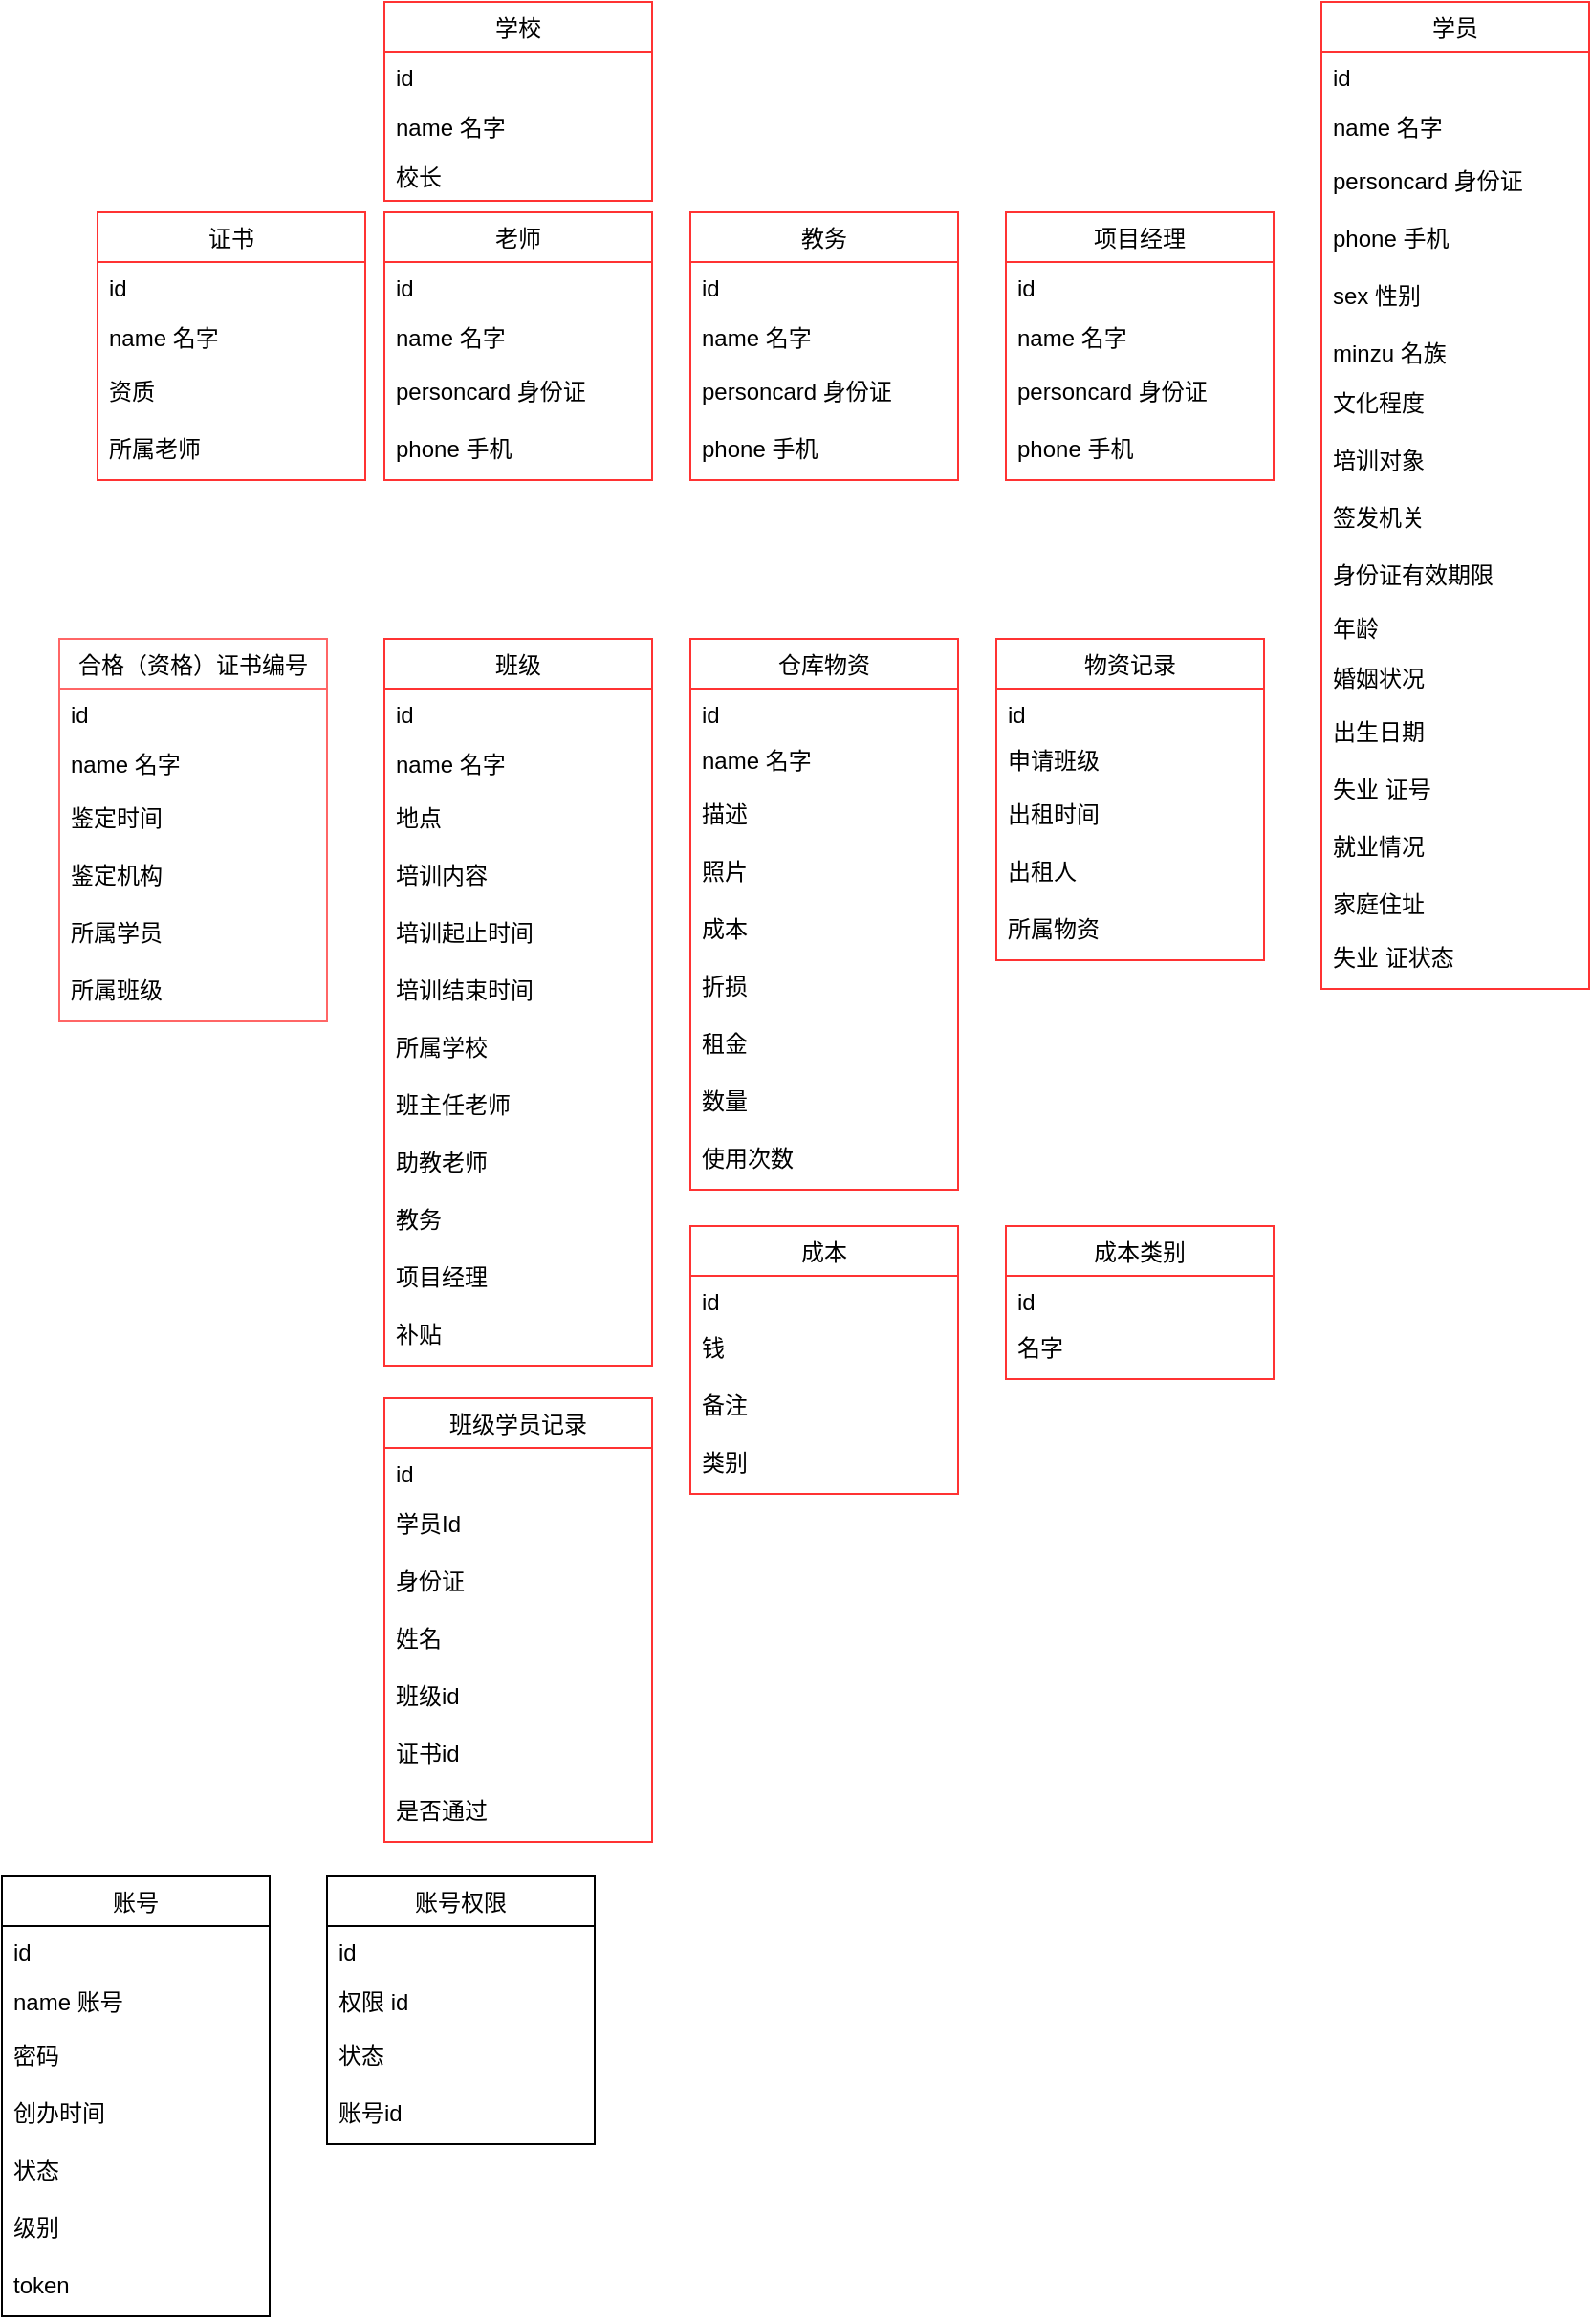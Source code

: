 <mxfile version="12.4.3" type="github" pages="1">
  <diagram name="Page-1" id="c4acf3e9-155e-7222-9cf6-157b1a14988f">
    <mxGraphModel dx="2228" dy="735" grid="1" gridSize="10" guides="1" tooltips="1" connect="1" arrows="1" fold="1" page="1" pageScale="1" pageWidth="850" pageHeight="1100" background="#ffffff" math="0" shadow="0">
      <root>
        <mxCell id="0"/>
        <mxCell id="1" parent="0"/>
        <object label="学校" placeholders="1" id="DCEjESgWWxDY3fDXi7-q-1">
          <mxCell style="swimlane;fontStyle=0;childLayout=stackLayout;horizontal=1;startSize=26;fillColor=none;horizontalStack=0;resizeParent=1;resizeParentMax=0;resizeLast=0;collapsible=1;marginBottom=0;strokeColor=#FF3333;" parent="1" vertex="1">
            <mxGeometry x="30" y="20" width="140" height="104" as="geometry"/>
          </mxCell>
        </object>
        <mxCell id="DCEjESgWWxDY3fDXi7-q-2" value="id&#xa;" style="text;strokeColor=none;fillColor=none;align=left;verticalAlign=top;spacingLeft=4;spacingRight=4;overflow=hidden;rotatable=0;points=[[0,0.5],[1,0.5]];portConstraint=eastwest;" parent="DCEjESgWWxDY3fDXi7-q-1" vertex="1">
          <mxGeometry y="26" width="140" height="26" as="geometry"/>
        </mxCell>
        <mxCell id="DCEjESgWWxDY3fDXi7-q-3" value="name 名字" style="text;strokeColor=none;fillColor=none;align=left;verticalAlign=top;spacingLeft=4;spacingRight=4;overflow=hidden;rotatable=0;points=[[0,0.5],[1,0.5]];portConstraint=eastwest;" parent="DCEjESgWWxDY3fDXi7-q-1" vertex="1">
          <mxGeometry y="52" width="140" height="26" as="geometry"/>
        </mxCell>
        <mxCell id="uV5zr2iEdNJAFsknJArN-1" value="校长" style="text;strokeColor=none;fillColor=none;align=left;verticalAlign=top;spacingLeft=4;spacingRight=4;overflow=hidden;rotatable=0;points=[[0,0.5],[1,0.5]];portConstraint=eastwest;" parent="DCEjESgWWxDY3fDXi7-q-1" vertex="1">
          <mxGeometry y="78" width="140" height="26" as="geometry"/>
        </mxCell>
        <mxCell id="DCEjESgWWxDY3fDXi7-q-9" value="老师" style="swimlane;fontStyle=0;childLayout=stackLayout;horizontal=1;startSize=26;fillColor=none;horizontalStack=0;resizeParent=1;resizeParentMax=0;resizeLast=0;collapsible=1;marginBottom=0;strokeColor=#FF3333;" parent="1" vertex="1">
          <mxGeometry x="30" y="130" width="140" height="140" as="geometry"/>
        </mxCell>
        <mxCell id="DCEjESgWWxDY3fDXi7-q-10" value="id" style="text;strokeColor=none;fillColor=none;align=left;verticalAlign=top;spacingLeft=4;spacingRight=4;overflow=hidden;rotatable=0;points=[[0,0.5],[1,0.5]];portConstraint=eastwest;" parent="DCEjESgWWxDY3fDXi7-q-9" vertex="1">
          <mxGeometry y="26" width="140" height="26" as="geometry"/>
        </mxCell>
        <mxCell id="DCEjESgWWxDY3fDXi7-q-11" value="name 名字" style="text;strokeColor=none;fillColor=none;align=left;verticalAlign=top;spacingLeft=4;spacingRight=4;overflow=hidden;rotatable=0;points=[[0,0.5],[1,0.5]];portConstraint=eastwest;" parent="DCEjESgWWxDY3fDXi7-q-9" vertex="1">
          <mxGeometry y="52" width="140" height="28" as="geometry"/>
        </mxCell>
        <mxCell id="DCEjESgWWxDY3fDXi7-q-12" value="personcard 身份证" style="text;strokeColor=none;fillColor=none;align=left;verticalAlign=top;spacingLeft=4;spacingRight=4;overflow=hidden;rotatable=0;points=[[0,0.5],[1,0.5]];portConstraint=eastwest;" parent="DCEjESgWWxDY3fDXi7-q-9" vertex="1">
          <mxGeometry y="80" width="140" height="30" as="geometry"/>
        </mxCell>
        <mxCell id="DCEjESgWWxDY3fDXi7-q-15" value="phone 手机" style="text;strokeColor=none;fillColor=none;align=left;verticalAlign=top;spacingLeft=4;spacingRight=4;overflow=hidden;rotatable=0;points=[[0,0.5],[1,0.5]];portConstraint=eastwest;" parent="DCEjESgWWxDY3fDXi7-q-9" vertex="1">
          <mxGeometry y="110" width="140" height="30" as="geometry"/>
        </mxCell>
        <mxCell id="DCEjESgWWxDY3fDXi7-q-18" value="教务" style="swimlane;fontStyle=0;childLayout=stackLayout;horizontal=1;startSize=26;fillColor=none;horizontalStack=0;resizeParent=1;resizeParentMax=0;resizeLast=0;collapsible=1;marginBottom=0;strokeColor=#FF3333;" parent="1" vertex="1">
          <mxGeometry x="190" y="130" width="140" height="140" as="geometry"/>
        </mxCell>
        <mxCell id="DCEjESgWWxDY3fDXi7-q-19" value="id" style="text;strokeColor=none;fillColor=none;align=left;verticalAlign=top;spacingLeft=4;spacingRight=4;overflow=hidden;rotatable=0;points=[[0,0.5],[1,0.5]];portConstraint=eastwest;" parent="DCEjESgWWxDY3fDXi7-q-18" vertex="1">
          <mxGeometry y="26" width="140" height="26" as="geometry"/>
        </mxCell>
        <mxCell id="DCEjESgWWxDY3fDXi7-q-20" value="name 名字" style="text;strokeColor=none;fillColor=none;align=left;verticalAlign=top;spacingLeft=4;spacingRight=4;overflow=hidden;rotatable=0;points=[[0,0.5],[1,0.5]];portConstraint=eastwest;" parent="DCEjESgWWxDY3fDXi7-q-18" vertex="1">
          <mxGeometry y="52" width="140" height="28" as="geometry"/>
        </mxCell>
        <mxCell id="DCEjESgWWxDY3fDXi7-q-21" value="personcard 身份证" style="text;strokeColor=none;fillColor=none;align=left;verticalAlign=top;spacingLeft=4;spacingRight=4;overflow=hidden;rotatable=0;points=[[0,0.5],[1,0.5]];portConstraint=eastwest;" parent="DCEjESgWWxDY3fDXi7-q-18" vertex="1">
          <mxGeometry y="80" width="140" height="30" as="geometry"/>
        </mxCell>
        <mxCell id="DCEjESgWWxDY3fDXi7-q-22" value="phone 手机" style="text;strokeColor=none;fillColor=none;align=left;verticalAlign=top;spacingLeft=4;spacingRight=4;overflow=hidden;rotatable=0;points=[[0,0.5],[1,0.5]];portConstraint=eastwest;" parent="DCEjESgWWxDY3fDXi7-q-18" vertex="1">
          <mxGeometry y="110" width="140" height="30" as="geometry"/>
        </mxCell>
        <mxCell id="DCEjESgWWxDY3fDXi7-q-25" value="学员" style="swimlane;fontStyle=0;childLayout=stackLayout;horizontal=1;startSize=26;fillColor=none;horizontalStack=0;resizeParent=1;resizeParentMax=0;resizeLast=0;collapsible=1;marginBottom=0;strokeColor=#FF3333;" parent="1" vertex="1">
          <mxGeometry x="520" y="20" width="140" height="516" as="geometry"/>
        </mxCell>
        <mxCell id="DCEjESgWWxDY3fDXi7-q-26" value="id" style="text;strokeColor=none;fillColor=none;align=left;verticalAlign=top;spacingLeft=4;spacingRight=4;overflow=hidden;rotatable=0;points=[[0,0.5],[1,0.5]];portConstraint=eastwest;" parent="DCEjESgWWxDY3fDXi7-q-25" vertex="1">
          <mxGeometry y="26" width="140" height="26" as="geometry"/>
        </mxCell>
        <mxCell id="DCEjESgWWxDY3fDXi7-q-38" value="name 名字" style="text;strokeColor=none;fillColor=none;align=left;verticalAlign=top;spacingLeft=4;spacingRight=4;overflow=hidden;rotatable=0;points=[[0,0.5],[1,0.5]];portConstraint=eastwest;" parent="DCEjESgWWxDY3fDXi7-q-25" vertex="1">
          <mxGeometry y="52" width="140" height="28" as="geometry"/>
        </mxCell>
        <mxCell id="DCEjESgWWxDY3fDXi7-q-40" value="personcard 身份证" style="text;strokeColor=none;fillColor=none;align=left;verticalAlign=top;spacingLeft=4;spacingRight=4;overflow=hidden;rotatable=0;points=[[0,0.5],[1,0.5]];portConstraint=eastwest;" parent="DCEjESgWWxDY3fDXi7-q-25" vertex="1">
          <mxGeometry y="80" width="140" height="30" as="geometry"/>
        </mxCell>
        <mxCell id="DCEjESgWWxDY3fDXi7-q-35" value="phone 手机" style="text;strokeColor=none;fillColor=none;align=left;verticalAlign=top;spacingLeft=4;spacingRight=4;overflow=hidden;rotatable=0;points=[[0,0.5],[1,0.5]];portConstraint=eastwest;" parent="DCEjESgWWxDY3fDXi7-q-25" vertex="1">
          <mxGeometry y="110" width="140" height="30" as="geometry"/>
        </mxCell>
        <mxCell id="DCEjESgWWxDY3fDXi7-q-41" value="sex 性别" style="text;strokeColor=none;fillColor=none;align=left;verticalAlign=top;spacingLeft=4;spacingRight=4;overflow=hidden;rotatable=0;points=[[0,0.5],[1,0.5]];portConstraint=eastwest;" parent="DCEjESgWWxDY3fDXi7-q-25" vertex="1">
          <mxGeometry y="140" width="140" height="30" as="geometry"/>
        </mxCell>
        <mxCell id="DCEjESgWWxDY3fDXi7-q-39" value="minzu 名族" style="text;strokeColor=none;fillColor=none;align=left;verticalAlign=top;spacingLeft=4;spacingRight=4;overflow=hidden;rotatable=0;points=[[0,0.5],[1,0.5]];portConstraint=eastwest;" parent="DCEjESgWWxDY3fDXi7-q-25" vertex="1">
          <mxGeometry y="170" width="140" height="26" as="geometry"/>
        </mxCell>
        <mxCell id="DCEjESgWWxDY3fDXi7-q-37" value="文化程度" style="text;strokeColor=none;fillColor=none;align=left;verticalAlign=top;spacingLeft=4;spacingRight=4;overflow=hidden;rotatable=0;points=[[0,0.5],[1,0.5]];portConstraint=eastwest;" parent="DCEjESgWWxDY3fDXi7-q-25" vertex="1">
          <mxGeometry y="196" width="140" height="30" as="geometry"/>
        </mxCell>
        <mxCell id="DCEjESgWWxDY3fDXi7-q-36" value="培训对象" style="text;strokeColor=none;fillColor=none;align=left;verticalAlign=top;spacingLeft=4;spacingRight=4;overflow=hidden;rotatable=0;points=[[0,0.5],[1,0.5]];portConstraint=eastwest;" parent="DCEjESgWWxDY3fDXi7-q-25" vertex="1">
          <mxGeometry y="226" width="140" height="30" as="geometry"/>
        </mxCell>
        <mxCell id="DCEjESgWWxDY3fDXi7-q-34" value="签发机关" style="text;strokeColor=none;fillColor=none;align=left;verticalAlign=top;spacingLeft=4;spacingRight=4;overflow=hidden;rotatable=0;points=[[0,0.5],[1,0.5]];portConstraint=eastwest;" parent="DCEjESgWWxDY3fDXi7-q-25" vertex="1">
          <mxGeometry y="256" width="140" height="30" as="geometry"/>
        </mxCell>
        <mxCell id="DCEjESgWWxDY3fDXi7-q-33" value="身份证有效期限" style="text;strokeColor=none;fillColor=none;align=left;verticalAlign=top;spacingLeft=4;spacingRight=4;overflow=hidden;rotatable=0;points=[[0,0.5],[1,0.5]];portConstraint=eastwest;" parent="DCEjESgWWxDY3fDXi7-q-25" vertex="1">
          <mxGeometry y="286" width="140" height="28" as="geometry"/>
        </mxCell>
        <mxCell id="DCEjESgWWxDY3fDXi7-q-32" value="年龄" style="text;strokeColor=none;fillColor=none;align=left;verticalAlign=top;spacingLeft=4;spacingRight=4;overflow=hidden;rotatable=0;points=[[0,0.5],[1,0.5]];portConstraint=eastwest;" parent="DCEjESgWWxDY3fDXi7-q-25" vertex="1">
          <mxGeometry y="314" width="140" height="26" as="geometry"/>
        </mxCell>
        <mxCell id="DCEjESgWWxDY3fDXi7-q-27" value="婚姻状况" style="text;strokeColor=none;fillColor=none;align=left;verticalAlign=top;spacingLeft=4;spacingRight=4;overflow=hidden;rotatable=0;points=[[0,0.5],[1,0.5]];portConstraint=eastwest;" parent="DCEjESgWWxDY3fDXi7-q-25" vertex="1">
          <mxGeometry y="340" width="140" height="28" as="geometry"/>
        </mxCell>
        <mxCell id="DCEjESgWWxDY3fDXi7-q-28" value="出生日期" style="text;strokeColor=none;fillColor=none;align=left;verticalAlign=top;spacingLeft=4;spacingRight=4;overflow=hidden;rotatable=0;points=[[0,0.5],[1,0.5]];portConstraint=eastwest;" parent="DCEjESgWWxDY3fDXi7-q-25" vertex="1">
          <mxGeometry y="368" width="140" height="30" as="geometry"/>
        </mxCell>
        <mxCell id="DCEjESgWWxDY3fDXi7-q-44" value="失业 证号" style="text;strokeColor=none;fillColor=none;align=left;verticalAlign=top;spacingLeft=4;spacingRight=4;overflow=hidden;rotatable=0;points=[[0,0.5],[1,0.5]];portConstraint=eastwest;" parent="DCEjESgWWxDY3fDXi7-q-25" vertex="1">
          <mxGeometry y="398" width="140" height="30" as="geometry"/>
        </mxCell>
        <mxCell id="DCEjESgWWxDY3fDXi7-q-43" value="就业情况" style="text;strokeColor=none;fillColor=none;align=left;verticalAlign=top;spacingLeft=4;spacingRight=4;overflow=hidden;rotatable=0;points=[[0,0.5],[1,0.5]];portConstraint=eastwest;" parent="DCEjESgWWxDY3fDXi7-q-25" vertex="1">
          <mxGeometry y="428" width="140" height="30" as="geometry"/>
        </mxCell>
        <mxCell id="DCEjESgWWxDY3fDXi7-q-42" value="家庭住址" style="text;strokeColor=none;fillColor=none;align=left;verticalAlign=top;spacingLeft=4;spacingRight=4;overflow=hidden;rotatable=0;points=[[0,0.5],[1,0.5]];portConstraint=eastwest;" parent="DCEjESgWWxDY3fDXi7-q-25" vertex="1">
          <mxGeometry y="458" width="140" height="28" as="geometry"/>
        </mxCell>
        <mxCell id="DCEjESgWWxDY3fDXi7-q-29" value="失业 证状态&#xa;" style="text;strokeColor=none;fillColor=none;align=left;verticalAlign=top;spacingLeft=4;spacingRight=4;overflow=hidden;rotatable=0;points=[[0,0.5],[1,0.5]];portConstraint=eastwest;" parent="DCEjESgWWxDY3fDXi7-q-25" vertex="1">
          <mxGeometry y="486" width="140" height="30" as="geometry"/>
        </mxCell>
        <mxCell id="DCEjESgWWxDY3fDXi7-q-45" value="合格（资格）证书编号" style="swimlane;fontStyle=0;childLayout=stackLayout;horizontal=1;startSize=26;fillColor=none;horizontalStack=0;resizeParent=1;resizeParentMax=0;resizeLast=0;collapsible=1;marginBottom=0;strokeColor=#FF6666;" parent="1" vertex="1">
          <mxGeometry x="-140" y="353" width="140" height="200" as="geometry"/>
        </mxCell>
        <mxCell id="DCEjESgWWxDY3fDXi7-q-46" value="id" style="text;strokeColor=none;fillColor=none;align=left;verticalAlign=top;spacingLeft=4;spacingRight=4;overflow=hidden;rotatable=0;points=[[0,0.5],[1,0.5]];portConstraint=eastwest;" parent="DCEjESgWWxDY3fDXi7-q-45" vertex="1">
          <mxGeometry y="26" width="140" height="26" as="geometry"/>
        </mxCell>
        <mxCell id="DCEjESgWWxDY3fDXi7-q-47" value="name 名字" style="text;strokeColor=none;fillColor=none;align=left;verticalAlign=top;spacingLeft=4;spacingRight=4;overflow=hidden;rotatable=0;points=[[0,0.5],[1,0.5]];portConstraint=eastwest;" parent="DCEjESgWWxDY3fDXi7-q-45" vertex="1">
          <mxGeometry y="52" width="140" height="28" as="geometry"/>
        </mxCell>
        <mxCell id="DCEjESgWWxDY3fDXi7-q-49" value="鉴定时间" style="text;strokeColor=none;fillColor=none;align=left;verticalAlign=top;spacingLeft=4;spacingRight=4;overflow=hidden;rotatable=0;points=[[0,0.5],[1,0.5]];portConstraint=eastwest;" parent="DCEjESgWWxDY3fDXi7-q-45" vertex="1">
          <mxGeometry y="80" width="140" height="30" as="geometry"/>
        </mxCell>
        <mxCell id="DCEjESgWWxDY3fDXi7-q-50" value="鉴定机构" style="text;strokeColor=none;fillColor=none;align=left;verticalAlign=top;spacingLeft=4;spacingRight=4;overflow=hidden;rotatable=0;points=[[0,0.5],[1,0.5]];portConstraint=eastwest;" parent="DCEjESgWWxDY3fDXi7-q-45" vertex="1">
          <mxGeometry y="110" width="140" height="30" as="geometry"/>
        </mxCell>
        <mxCell id="DCEjESgWWxDY3fDXi7-q-53" value="所属学员" style="text;strokeColor=none;fillColor=none;align=left;verticalAlign=top;spacingLeft=4;spacingRight=4;overflow=hidden;rotatable=0;points=[[0,0.5],[1,0.5]];portConstraint=eastwest;" parent="DCEjESgWWxDY3fDXi7-q-45" vertex="1">
          <mxGeometry y="140" width="140" height="30" as="geometry"/>
        </mxCell>
        <mxCell id="DCEjESgWWxDY3fDXi7-q-52" value="所属班级" style="text;strokeColor=none;fillColor=none;align=left;verticalAlign=top;spacingLeft=4;spacingRight=4;overflow=hidden;rotatable=0;points=[[0,0.5],[1,0.5]];portConstraint=eastwest;" parent="DCEjESgWWxDY3fDXi7-q-45" vertex="1">
          <mxGeometry y="170" width="140" height="30" as="geometry"/>
        </mxCell>
        <mxCell id="DCEjESgWWxDY3fDXi7-q-54" value="项目经理" style="swimlane;fontStyle=0;childLayout=stackLayout;horizontal=1;startSize=26;fillColor=none;horizontalStack=0;resizeParent=1;resizeParentMax=0;resizeLast=0;collapsible=1;marginBottom=0;strokeColor=#FF3333;" parent="1" vertex="1">
          <mxGeometry x="355" y="130" width="140" height="140" as="geometry"/>
        </mxCell>
        <mxCell id="DCEjESgWWxDY3fDXi7-q-55" value="id" style="text;strokeColor=none;fillColor=none;align=left;verticalAlign=top;spacingLeft=4;spacingRight=4;overflow=hidden;rotatable=0;points=[[0,0.5],[1,0.5]];portConstraint=eastwest;" parent="DCEjESgWWxDY3fDXi7-q-54" vertex="1">
          <mxGeometry y="26" width="140" height="26" as="geometry"/>
        </mxCell>
        <mxCell id="DCEjESgWWxDY3fDXi7-q-56" value="name 名字" style="text;strokeColor=none;fillColor=none;align=left;verticalAlign=top;spacingLeft=4;spacingRight=4;overflow=hidden;rotatable=0;points=[[0,0.5],[1,0.5]];portConstraint=eastwest;" parent="DCEjESgWWxDY3fDXi7-q-54" vertex="1">
          <mxGeometry y="52" width="140" height="28" as="geometry"/>
        </mxCell>
        <mxCell id="DCEjESgWWxDY3fDXi7-q-57" value="personcard 身份证" style="text;strokeColor=none;fillColor=none;align=left;verticalAlign=top;spacingLeft=4;spacingRight=4;overflow=hidden;rotatable=0;points=[[0,0.5],[1,0.5]];portConstraint=eastwest;" parent="DCEjESgWWxDY3fDXi7-q-54" vertex="1">
          <mxGeometry y="80" width="140" height="30" as="geometry"/>
        </mxCell>
        <mxCell id="DCEjESgWWxDY3fDXi7-q-58" value="phone 手机" style="text;strokeColor=none;fillColor=none;align=left;verticalAlign=top;spacingLeft=4;spacingRight=4;overflow=hidden;rotatable=0;points=[[0,0.5],[1,0.5]];portConstraint=eastwest;" parent="DCEjESgWWxDY3fDXi7-q-54" vertex="1">
          <mxGeometry y="110" width="140" height="30" as="geometry"/>
        </mxCell>
        <mxCell id="DCEjESgWWxDY3fDXi7-q-61" value="班级" style="swimlane;fontStyle=0;childLayout=stackLayout;horizontal=1;startSize=26;fillColor=none;horizontalStack=0;resizeParent=1;resizeParentMax=0;resizeLast=0;collapsible=1;marginBottom=0;strokeColor=#FF3333;" parent="1" vertex="1">
          <mxGeometry x="30" y="353" width="140" height="380" as="geometry"/>
        </mxCell>
        <mxCell id="DCEjESgWWxDY3fDXi7-q-62" value="id" style="text;strokeColor=none;fillColor=none;align=left;verticalAlign=top;spacingLeft=4;spacingRight=4;overflow=hidden;rotatable=0;points=[[0,0.5],[1,0.5]];portConstraint=eastwest;" parent="DCEjESgWWxDY3fDXi7-q-61" vertex="1">
          <mxGeometry y="26" width="140" height="26" as="geometry"/>
        </mxCell>
        <mxCell id="DCEjESgWWxDY3fDXi7-q-63" value="name 名字" style="text;strokeColor=none;fillColor=none;align=left;verticalAlign=top;spacingLeft=4;spacingRight=4;overflow=hidden;rotatable=0;points=[[0,0.5],[1,0.5]];portConstraint=eastwest;" parent="DCEjESgWWxDY3fDXi7-q-61" vertex="1">
          <mxGeometry y="52" width="140" height="28" as="geometry"/>
        </mxCell>
        <mxCell id="DCEjESgWWxDY3fDXi7-q-64" value="地点" style="text;strokeColor=none;fillColor=none;align=left;verticalAlign=top;spacingLeft=4;spacingRight=4;overflow=hidden;rotatable=0;points=[[0,0.5],[1,0.5]];portConstraint=eastwest;" parent="DCEjESgWWxDY3fDXi7-q-61" vertex="1">
          <mxGeometry y="80" width="140" height="30" as="geometry"/>
        </mxCell>
        <mxCell id="DCEjESgWWxDY3fDXi7-q-68" value="培训内容" style="text;strokeColor=none;fillColor=none;align=left;verticalAlign=top;spacingLeft=4;spacingRight=4;overflow=hidden;rotatable=0;points=[[0,0.5],[1,0.5]];portConstraint=eastwest;" parent="DCEjESgWWxDY3fDXi7-q-61" vertex="1">
          <mxGeometry y="110" width="140" height="30" as="geometry"/>
        </mxCell>
        <mxCell id="DCEjESgWWxDY3fDXi7-q-65" value="培训起止时间" style="text;strokeColor=none;fillColor=none;align=left;verticalAlign=top;spacingLeft=4;spacingRight=4;overflow=hidden;rotatable=0;points=[[0,0.5],[1,0.5]];portConstraint=eastwest;" parent="DCEjESgWWxDY3fDXi7-q-61" vertex="1">
          <mxGeometry y="140" width="140" height="30" as="geometry"/>
        </mxCell>
        <mxCell id="DCEjESgWWxDY3fDXi7-q-66" value="培训结束时间" style="text;strokeColor=none;fillColor=none;align=left;verticalAlign=top;spacingLeft=4;spacingRight=4;overflow=hidden;rotatable=0;points=[[0,0.5],[1,0.5]];portConstraint=eastwest;" parent="DCEjESgWWxDY3fDXi7-q-61" vertex="1">
          <mxGeometry y="170" width="140" height="30" as="geometry"/>
        </mxCell>
        <mxCell id="DCEjESgWWxDY3fDXi7-q-67" value="所属学校" style="text;strokeColor=none;fillColor=none;align=left;verticalAlign=top;spacingLeft=4;spacingRight=4;overflow=hidden;rotatable=0;points=[[0,0.5],[1,0.5]];portConstraint=eastwest;" parent="DCEjESgWWxDY3fDXi7-q-61" vertex="1">
          <mxGeometry y="200" width="140" height="30" as="geometry"/>
        </mxCell>
        <mxCell id="DCEjESgWWxDY3fDXi7-q-74" value="班主任老师" style="text;strokeColor=none;fillColor=none;align=left;verticalAlign=top;spacingLeft=4;spacingRight=4;overflow=hidden;rotatable=0;points=[[0,0.5],[1,0.5]];portConstraint=eastwest;" parent="DCEjESgWWxDY3fDXi7-q-61" vertex="1">
          <mxGeometry y="230" width="140" height="30" as="geometry"/>
        </mxCell>
        <mxCell id="DCEjESgWWxDY3fDXi7-q-73" value="助教老师" style="text;strokeColor=none;fillColor=none;align=left;verticalAlign=top;spacingLeft=4;spacingRight=4;overflow=hidden;rotatable=0;points=[[0,0.5],[1,0.5]];portConstraint=eastwest;" parent="DCEjESgWWxDY3fDXi7-q-61" vertex="1">
          <mxGeometry y="260" width="140" height="30" as="geometry"/>
        </mxCell>
        <mxCell id="DCEjESgWWxDY3fDXi7-q-72" value="教务" style="text;strokeColor=none;fillColor=none;align=left;verticalAlign=top;spacingLeft=4;spacingRight=4;overflow=hidden;rotatable=0;points=[[0,0.5],[1,0.5]];portConstraint=eastwest;" parent="DCEjESgWWxDY3fDXi7-q-61" vertex="1">
          <mxGeometry y="290" width="140" height="30" as="geometry"/>
        </mxCell>
        <mxCell id="DCEjESgWWxDY3fDXi7-q-71" value="项目经理" style="text;strokeColor=none;fillColor=none;align=left;verticalAlign=top;spacingLeft=4;spacingRight=4;overflow=hidden;rotatable=0;points=[[0,0.5],[1,0.5]];portConstraint=eastwest;" parent="DCEjESgWWxDY3fDXi7-q-61" vertex="1">
          <mxGeometry y="320" width="140" height="30" as="geometry"/>
        </mxCell>
        <mxCell id="DCEjESgWWxDY3fDXi7-q-125" value="补贴" style="text;strokeColor=none;fillColor=none;align=left;verticalAlign=top;spacingLeft=4;spacingRight=4;overflow=hidden;rotatable=0;points=[[0,0.5],[1,0.5]];portConstraint=eastwest;" parent="DCEjESgWWxDY3fDXi7-q-61" vertex="1">
          <mxGeometry y="350" width="140" height="30" as="geometry"/>
        </mxCell>
        <mxCell id="DCEjESgWWxDY3fDXi7-q-75" value="仓库物资" style="swimlane;fontStyle=0;childLayout=stackLayout;horizontal=1;startSize=26;fillColor=none;horizontalStack=0;resizeParent=1;resizeParentMax=0;resizeLast=0;collapsible=1;marginBottom=0;strokeColor=#FF3333;" parent="1" vertex="1">
          <mxGeometry x="190" y="353" width="140" height="288" as="geometry"/>
        </mxCell>
        <mxCell id="DCEjESgWWxDY3fDXi7-q-76" value="id" style="text;strokeColor=none;fillColor=none;align=left;verticalAlign=top;spacingLeft=4;spacingRight=4;overflow=hidden;rotatable=0;points=[[0,0.5],[1,0.5]];portConstraint=eastwest;" parent="DCEjESgWWxDY3fDXi7-q-75" vertex="1">
          <mxGeometry y="26" width="140" height="24" as="geometry"/>
        </mxCell>
        <mxCell id="DCEjESgWWxDY3fDXi7-q-77" value="name 名字" style="text;strokeColor=none;fillColor=none;align=left;verticalAlign=top;spacingLeft=4;spacingRight=4;overflow=hidden;rotatable=0;points=[[0,0.5],[1,0.5]];portConstraint=eastwest;" parent="DCEjESgWWxDY3fDXi7-q-75" vertex="1">
          <mxGeometry y="50" width="140" height="28" as="geometry"/>
        </mxCell>
        <mxCell id="DCEjESgWWxDY3fDXi7-q-78" value="描述" style="text;strokeColor=none;fillColor=none;align=left;verticalAlign=top;spacingLeft=4;spacingRight=4;overflow=hidden;rotatable=0;points=[[0,0.5],[1,0.5]];portConstraint=eastwest;" parent="DCEjESgWWxDY3fDXi7-q-75" vertex="1">
          <mxGeometry y="78" width="140" height="30" as="geometry"/>
        </mxCell>
        <mxCell id="DCEjESgWWxDY3fDXi7-q-79" value="照片" style="text;strokeColor=none;fillColor=none;align=left;verticalAlign=top;spacingLeft=4;spacingRight=4;overflow=hidden;rotatable=0;points=[[0,0.5],[1,0.5]];portConstraint=eastwest;" parent="DCEjESgWWxDY3fDXi7-q-75" vertex="1">
          <mxGeometry y="108" width="140" height="30" as="geometry"/>
        </mxCell>
        <mxCell id="DCEjESgWWxDY3fDXi7-q-80" value="成本" style="text;strokeColor=none;fillColor=none;align=left;verticalAlign=top;spacingLeft=4;spacingRight=4;overflow=hidden;rotatable=0;points=[[0,0.5],[1,0.5]];portConstraint=eastwest;" parent="DCEjESgWWxDY3fDXi7-q-75" vertex="1">
          <mxGeometry y="138" width="140" height="30" as="geometry"/>
        </mxCell>
        <mxCell id="DCEjESgWWxDY3fDXi7-q-81" value="折损" style="text;strokeColor=none;fillColor=none;align=left;verticalAlign=top;spacingLeft=4;spacingRight=4;overflow=hidden;rotatable=0;points=[[0,0.5],[1,0.5]];portConstraint=eastwest;" parent="DCEjESgWWxDY3fDXi7-q-75" vertex="1">
          <mxGeometry y="168" width="140" height="30" as="geometry"/>
        </mxCell>
        <mxCell id="DCEjESgWWxDY3fDXi7-q-82" value="租金" style="text;strokeColor=none;fillColor=none;align=left;verticalAlign=top;spacingLeft=4;spacingRight=4;overflow=hidden;rotatable=0;points=[[0,0.5],[1,0.5]];portConstraint=eastwest;" parent="DCEjESgWWxDY3fDXi7-q-75" vertex="1">
          <mxGeometry y="198" width="140" height="30" as="geometry"/>
        </mxCell>
        <mxCell id="DCEjESgWWxDY3fDXi7-q-83" value="数量" style="text;strokeColor=none;fillColor=none;align=left;verticalAlign=top;spacingLeft=4;spacingRight=4;overflow=hidden;rotatable=0;points=[[0,0.5],[1,0.5]];portConstraint=eastwest;" parent="DCEjESgWWxDY3fDXi7-q-75" vertex="1">
          <mxGeometry y="228" width="140" height="30" as="geometry"/>
        </mxCell>
        <mxCell id="DCEjESgWWxDY3fDXi7-q-87" value="使用次数" style="text;strokeColor=none;fillColor=none;align=left;verticalAlign=top;spacingLeft=4;spacingRight=4;overflow=hidden;rotatable=0;points=[[0,0.5],[1,0.5]];portConstraint=eastwest;" parent="DCEjESgWWxDY3fDXi7-q-75" vertex="1">
          <mxGeometry y="258" width="140" height="30" as="geometry"/>
        </mxCell>
        <mxCell id="DCEjESgWWxDY3fDXi7-q-88" value="物资记录" style="swimlane;fontStyle=0;childLayout=stackLayout;horizontal=1;startSize=26;fillColor=none;horizontalStack=0;resizeParent=1;resizeParentMax=0;resizeLast=0;collapsible=1;marginBottom=0;strokeColor=#FF3333;" parent="1" vertex="1">
          <mxGeometry x="350" y="353" width="140" height="168" as="geometry"/>
        </mxCell>
        <mxCell id="DCEjESgWWxDY3fDXi7-q-89" value="id" style="text;strokeColor=none;fillColor=none;align=left;verticalAlign=top;spacingLeft=4;spacingRight=4;overflow=hidden;rotatable=0;points=[[0,0.5],[1,0.5]];portConstraint=eastwest;" parent="DCEjESgWWxDY3fDXi7-q-88" vertex="1">
          <mxGeometry y="26" width="140" height="24" as="geometry"/>
        </mxCell>
        <mxCell id="DCEjESgWWxDY3fDXi7-q-90" value="申请班级" style="text;strokeColor=none;fillColor=none;align=left;verticalAlign=top;spacingLeft=4;spacingRight=4;overflow=hidden;rotatable=0;points=[[0,0.5],[1,0.5]];portConstraint=eastwest;" parent="DCEjESgWWxDY3fDXi7-q-88" vertex="1">
          <mxGeometry y="50" width="140" height="28" as="geometry"/>
        </mxCell>
        <mxCell id="DCEjESgWWxDY3fDXi7-q-95" value="出租时间" style="text;strokeColor=none;fillColor=none;align=left;verticalAlign=top;spacingLeft=4;spacingRight=4;overflow=hidden;rotatable=0;points=[[0,0.5],[1,0.5]];portConstraint=eastwest;" parent="DCEjESgWWxDY3fDXi7-q-88" vertex="1">
          <mxGeometry y="78" width="140" height="30" as="geometry"/>
        </mxCell>
        <mxCell id="DCEjESgWWxDY3fDXi7-q-96" value="出租人" style="text;strokeColor=none;fillColor=none;align=left;verticalAlign=top;spacingLeft=4;spacingRight=4;overflow=hidden;rotatable=0;points=[[0,0.5],[1,0.5]];portConstraint=eastwest;" parent="DCEjESgWWxDY3fDXi7-q-88" vertex="1">
          <mxGeometry y="108" width="140" height="30" as="geometry"/>
        </mxCell>
        <mxCell id="DCEjESgWWxDY3fDXi7-q-97" value="所属物资" style="text;strokeColor=none;fillColor=none;align=left;verticalAlign=top;spacingLeft=4;spacingRight=4;overflow=hidden;rotatable=0;points=[[0,0.5],[1,0.5]];portConstraint=eastwest;" parent="DCEjESgWWxDY3fDXi7-q-88" vertex="1">
          <mxGeometry y="138" width="140" height="30" as="geometry"/>
        </mxCell>
        <mxCell id="DCEjESgWWxDY3fDXi7-q-98" value="成本" style="swimlane;fontStyle=0;childLayout=stackLayout;horizontal=1;startSize=26;fillColor=none;horizontalStack=0;resizeParent=1;resizeParentMax=0;resizeLast=0;collapsible=1;marginBottom=0;strokeColor=#FF3333;" parent="1" vertex="1">
          <mxGeometry x="190" y="660" width="140" height="140" as="geometry"/>
        </mxCell>
        <mxCell id="DCEjESgWWxDY3fDXi7-q-99" value="id" style="text;strokeColor=none;fillColor=none;align=left;verticalAlign=top;spacingLeft=4;spacingRight=4;overflow=hidden;rotatable=0;points=[[0,0.5],[1,0.5]];portConstraint=eastwest;" parent="DCEjESgWWxDY3fDXi7-q-98" vertex="1">
          <mxGeometry y="26" width="140" height="24" as="geometry"/>
        </mxCell>
        <mxCell id="DCEjESgWWxDY3fDXi7-q-105" value="钱" style="text;strokeColor=none;fillColor=none;align=left;verticalAlign=top;spacingLeft=4;spacingRight=4;overflow=hidden;rotatable=0;points=[[0,0.5],[1,0.5]];portConstraint=eastwest;" parent="DCEjESgWWxDY3fDXi7-q-98" vertex="1">
          <mxGeometry y="50" width="140" height="30" as="geometry"/>
        </mxCell>
        <mxCell id="DCEjESgWWxDY3fDXi7-q-106" value="备注" style="text;strokeColor=none;fillColor=none;align=left;verticalAlign=top;spacingLeft=4;spacingRight=4;overflow=hidden;rotatable=0;points=[[0,0.5],[1,0.5]];portConstraint=eastwest;" parent="DCEjESgWWxDY3fDXi7-q-98" vertex="1">
          <mxGeometry y="80" width="140" height="30" as="geometry"/>
        </mxCell>
        <mxCell id="DCEjESgWWxDY3fDXi7-q-107" value="类别" style="text;strokeColor=none;fillColor=none;align=left;verticalAlign=top;spacingLeft=4;spacingRight=4;overflow=hidden;rotatable=0;points=[[0,0.5],[1,0.5]];portConstraint=eastwest;" parent="DCEjESgWWxDY3fDXi7-q-98" vertex="1">
          <mxGeometry y="110" width="140" height="30" as="geometry"/>
        </mxCell>
        <mxCell id="DCEjESgWWxDY3fDXi7-q-108" value="成本类别" style="swimlane;fontStyle=0;childLayout=stackLayout;horizontal=1;startSize=26;fillColor=none;horizontalStack=0;resizeParent=1;resizeParentMax=0;resizeLast=0;collapsible=1;marginBottom=0;strokeColor=#FF3333;" parent="1" vertex="1">
          <mxGeometry x="355" y="660" width="140" height="80" as="geometry"/>
        </mxCell>
        <mxCell id="DCEjESgWWxDY3fDXi7-q-109" value="id" style="text;strokeColor=none;fillColor=none;align=left;verticalAlign=top;spacingLeft=4;spacingRight=4;overflow=hidden;rotatable=0;points=[[0,0.5],[1,0.5]];portConstraint=eastwest;" parent="DCEjESgWWxDY3fDXi7-q-108" vertex="1">
          <mxGeometry y="26" width="140" height="24" as="geometry"/>
        </mxCell>
        <mxCell id="DCEjESgWWxDY3fDXi7-q-110" value="名字" style="text;strokeColor=none;fillColor=none;align=left;verticalAlign=top;spacingLeft=4;spacingRight=4;overflow=hidden;rotatable=0;points=[[0,0.5],[1,0.5]];portConstraint=eastwest;" parent="DCEjESgWWxDY3fDXi7-q-108" vertex="1">
          <mxGeometry y="50" width="140" height="30" as="geometry"/>
        </mxCell>
        <mxCell id="DCEjESgWWxDY3fDXi7-q-113" value="班级学员记录" style="swimlane;fontStyle=0;childLayout=stackLayout;horizontal=1;startSize=26;fillColor=none;horizontalStack=0;resizeParent=1;resizeParentMax=0;resizeLast=0;collapsible=1;marginBottom=0;strokeColor=#FF3333;" parent="1" vertex="1">
          <mxGeometry x="30" y="750" width="140" height="232" as="geometry"/>
        </mxCell>
        <mxCell id="DCEjESgWWxDY3fDXi7-q-114" value="id" style="text;strokeColor=none;fillColor=none;align=left;verticalAlign=top;spacingLeft=4;spacingRight=4;overflow=hidden;rotatable=0;points=[[0,0.5],[1,0.5]];portConstraint=eastwest;" parent="DCEjESgWWxDY3fDXi7-q-113" vertex="1">
          <mxGeometry y="26" width="140" height="26" as="geometry"/>
        </mxCell>
        <mxCell id="DCEjESgWWxDY3fDXi7-q-116" value="学员Id" style="text;strokeColor=none;fillColor=none;align=left;verticalAlign=top;spacingLeft=4;spacingRight=4;overflow=hidden;rotatable=0;points=[[0,0.5],[1,0.5]];portConstraint=eastwest;" parent="DCEjESgWWxDY3fDXi7-q-113" vertex="1">
          <mxGeometry y="52" width="140" height="30" as="geometry"/>
        </mxCell>
        <mxCell id="DCEjESgWWxDY3fDXi7-q-117" value="身份证" style="text;strokeColor=none;fillColor=none;align=left;verticalAlign=top;spacingLeft=4;spacingRight=4;overflow=hidden;rotatable=0;points=[[0,0.5],[1,0.5]];portConstraint=eastwest;" parent="DCEjESgWWxDY3fDXi7-q-113" vertex="1">
          <mxGeometry y="82" width="140" height="30" as="geometry"/>
        </mxCell>
        <mxCell id="DCEjESgWWxDY3fDXi7-q-118" value="姓名" style="text;strokeColor=none;fillColor=none;align=left;verticalAlign=top;spacingLeft=4;spacingRight=4;overflow=hidden;rotatable=0;points=[[0,0.5],[1,0.5]];portConstraint=eastwest;" parent="DCEjESgWWxDY3fDXi7-q-113" vertex="1">
          <mxGeometry y="112" width="140" height="30" as="geometry"/>
        </mxCell>
        <mxCell id="DCEjESgWWxDY3fDXi7-q-119" value="班级id" style="text;strokeColor=none;fillColor=none;align=left;verticalAlign=top;spacingLeft=4;spacingRight=4;overflow=hidden;rotatable=0;points=[[0,0.5],[1,0.5]];portConstraint=eastwest;" parent="DCEjESgWWxDY3fDXi7-q-113" vertex="1">
          <mxGeometry y="142" width="140" height="30" as="geometry"/>
        </mxCell>
        <mxCell id="DCEjESgWWxDY3fDXi7-q-120" value="证书id" style="text;strokeColor=none;fillColor=none;align=left;verticalAlign=top;spacingLeft=4;spacingRight=4;overflow=hidden;rotatable=0;points=[[0,0.5],[1,0.5]];portConstraint=eastwest;" parent="DCEjESgWWxDY3fDXi7-q-113" vertex="1">
          <mxGeometry y="172" width="140" height="30" as="geometry"/>
        </mxCell>
        <mxCell id="DCEjESgWWxDY3fDXi7-q-121" value="是否通过" style="text;strokeColor=none;fillColor=none;align=left;verticalAlign=top;spacingLeft=4;spacingRight=4;overflow=hidden;rotatable=0;points=[[0,0.5],[1,0.5]];portConstraint=eastwest;" parent="DCEjESgWWxDY3fDXi7-q-113" vertex="1">
          <mxGeometry y="202" width="140" height="30" as="geometry"/>
        </mxCell>
        <mxCell id="uV5zr2iEdNJAFsknJArN-2" value="证书" style="swimlane;fontStyle=0;childLayout=stackLayout;horizontal=1;startSize=26;fillColor=none;horizontalStack=0;resizeParent=1;resizeParentMax=0;resizeLast=0;collapsible=1;marginBottom=0;strokeColor=#FF3333;" parent="1" vertex="1">
          <mxGeometry x="-120" y="130" width="140" height="140" as="geometry"/>
        </mxCell>
        <mxCell id="uV5zr2iEdNJAFsknJArN-3" value="id" style="text;strokeColor=none;fillColor=none;align=left;verticalAlign=top;spacingLeft=4;spacingRight=4;overflow=hidden;rotatable=0;points=[[0,0.5],[1,0.5]];portConstraint=eastwest;" parent="uV5zr2iEdNJAFsknJArN-2" vertex="1">
          <mxGeometry y="26" width="140" height="26" as="geometry"/>
        </mxCell>
        <mxCell id="uV5zr2iEdNJAFsknJArN-4" value="name 名字" style="text;strokeColor=none;fillColor=none;align=left;verticalAlign=top;spacingLeft=4;spacingRight=4;overflow=hidden;rotatable=0;points=[[0,0.5],[1,0.5]];portConstraint=eastwest;" parent="uV5zr2iEdNJAFsknJArN-2" vertex="1">
          <mxGeometry y="52" width="140" height="28" as="geometry"/>
        </mxCell>
        <mxCell id="uV5zr2iEdNJAFsknJArN-5" value="资质" style="text;strokeColor=none;fillColor=none;align=left;verticalAlign=top;spacingLeft=4;spacingRight=4;overflow=hidden;rotatable=0;points=[[0,0.5],[1,0.5]];portConstraint=eastwest;" parent="uV5zr2iEdNJAFsknJArN-2" vertex="1">
          <mxGeometry y="80" width="140" height="30" as="geometry"/>
        </mxCell>
        <mxCell id="uV5zr2iEdNJAFsknJArN-6" value="所属老师" style="text;strokeColor=none;fillColor=none;align=left;verticalAlign=top;spacingLeft=4;spacingRight=4;overflow=hidden;rotatable=0;points=[[0,0.5],[1,0.5]];portConstraint=eastwest;" parent="uV5zr2iEdNJAFsknJArN-2" vertex="1">
          <mxGeometry y="110" width="140" height="30" as="geometry"/>
        </mxCell>
        <mxCell id="XKwK3EdgCxMSJnAuh1KH-1" value="账号" style="swimlane;fontStyle=0;childLayout=stackLayout;horizontal=1;startSize=26;fillColor=none;horizontalStack=0;resizeParent=1;resizeParentMax=0;resizeLast=0;collapsible=1;marginBottom=0;" vertex="1" parent="1">
          <mxGeometry x="-170" y="1000" width="140" height="230" as="geometry"/>
        </mxCell>
        <mxCell id="XKwK3EdgCxMSJnAuh1KH-2" value="id" style="text;strokeColor=none;fillColor=none;align=left;verticalAlign=top;spacingLeft=4;spacingRight=4;overflow=hidden;rotatable=0;points=[[0,0.5],[1,0.5]];portConstraint=eastwest;" vertex="1" parent="XKwK3EdgCxMSJnAuh1KH-1">
          <mxGeometry y="26" width="140" height="26" as="geometry"/>
        </mxCell>
        <mxCell id="XKwK3EdgCxMSJnAuh1KH-3" value="name 账号" style="text;strokeColor=none;fillColor=none;align=left;verticalAlign=top;spacingLeft=4;spacingRight=4;overflow=hidden;rotatable=0;points=[[0,0.5],[1,0.5]];portConstraint=eastwest;" vertex="1" parent="XKwK3EdgCxMSJnAuh1KH-1">
          <mxGeometry y="52" width="140" height="28" as="geometry"/>
        </mxCell>
        <mxCell id="XKwK3EdgCxMSJnAuh1KH-4" value="密码" style="text;strokeColor=none;fillColor=none;align=left;verticalAlign=top;spacingLeft=4;spacingRight=4;overflow=hidden;rotatable=0;points=[[0,0.5],[1,0.5]];portConstraint=eastwest;" vertex="1" parent="XKwK3EdgCxMSJnAuh1KH-1">
          <mxGeometry y="80" width="140" height="30" as="geometry"/>
        </mxCell>
        <mxCell id="XKwK3EdgCxMSJnAuh1KH-5" value="创办时间" style="text;strokeColor=none;fillColor=none;align=left;verticalAlign=top;spacingLeft=4;spacingRight=4;overflow=hidden;rotatable=0;points=[[0,0.5],[1,0.5]];portConstraint=eastwest;" vertex="1" parent="XKwK3EdgCxMSJnAuh1KH-1">
          <mxGeometry y="110" width="140" height="30" as="geometry"/>
        </mxCell>
        <mxCell id="XKwK3EdgCxMSJnAuh1KH-6" value="状态" style="text;strokeColor=none;fillColor=none;align=left;verticalAlign=top;spacingLeft=4;spacingRight=4;overflow=hidden;rotatable=0;points=[[0,0.5],[1,0.5]];portConstraint=eastwest;" vertex="1" parent="XKwK3EdgCxMSJnAuh1KH-1">
          <mxGeometry y="140" width="140" height="30" as="geometry"/>
        </mxCell>
        <mxCell id="XKwK3EdgCxMSJnAuh1KH-7" value="级别" style="text;strokeColor=none;fillColor=none;align=left;verticalAlign=top;spacingLeft=4;spacingRight=4;overflow=hidden;rotatable=0;points=[[0,0.5],[1,0.5]];portConstraint=eastwest;" vertex="1" parent="XKwK3EdgCxMSJnAuh1KH-1">
          <mxGeometry y="170" width="140" height="30" as="geometry"/>
        </mxCell>
        <mxCell id="XKwK3EdgCxMSJnAuh1KH-8" value="token" style="text;strokeColor=none;fillColor=none;align=left;verticalAlign=top;spacingLeft=4;spacingRight=4;overflow=hidden;rotatable=0;points=[[0,0.5],[1,0.5]];portConstraint=eastwest;" vertex="1" parent="XKwK3EdgCxMSJnAuh1KH-1">
          <mxGeometry y="200" width="140" height="30" as="geometry"/>
        </mxCell>
        <mxCell id="XKwK3EdgCxMSJnAuh1KH-9" value="账号权限" style="swimlane;fontStyle=0;childLayout=stackLayout;horizontal=1;startSize=26;fillColor=none;horizontalStack=0;resizeParent=1;resizeParentMax=0;resizeLast=0;collapsible=1;marginBottom=0;" vertex="1" parent="1">
          <mxGeometry y="1000" width="140" height="140" as="geometry"/>
        </mxCell>
        <mxCell id="XKwK3EdgCxMSJnAuh1KH-10" value="id" style="text;strokeColor=none;fillColor=none;align=left;verticalAlign=top;spacingLeft=4;spacingRight=4;overflow=hidden;rotatable=0;points=[[0,0.5],[1,0.5]];portConstraint=eastwest;" vertex="1" parent="XKwK3EdgCxMSJnAuh1KH-9">
          <mxGeometry y="26" width="140" height="26" as="geometry"/>
        </mxCell>
        <mxCell id="XKwK3EdgCxMSJnAuh1KH-11" value="权限 id" style="text;strokeColor=none;fillColor=none;align=left;verticalAlign=top;spacingLeft=4;spacingRight=4;overflow=hidden;rotatable=0;points=[[0,0.5],[1,0.5]];portConstraint=eastwest;" vertex="1" parent="XKwK3EdgCxMSJnAuh1KH-9">
          <mxGeometry y="52" width="140" height="28" as="geometry"/>
        </mxCell>
        <mxCell id="XKwK3EdgCxMSJnAuh1KH-12" value="状态" style="text;strokeColor=none;fillColor=none;align=left;verticalAlign=top;spacingLeft=4;spacingRight=4;overflow=hidden;rotatable=0;points=[[0,0.5],[1,0.5]];portConstraint=eastwest;" vertex="1" parent="XKwK3EdgCxMSJnAuh1KH-9">
          <mxGeometry y="80" width="140" height="30" as="geometry"/>
        </mxCell>
        <mxCell id="XKwK3EdgCxMSJnAuh1KH-15" value="账号id" style="text;strokeColor=none;fillColor=none;align=left;verticalAlign=top;spacingLeft=4;spacingRight=4;overflow=hidden;rotatable=0;points=[[0,0.5],[1,0.5]];portConstraint=eastwest;" vertex="1" parent="XKwK3EdgCxMSJnAuh1KH-9">
          <mxGeometry y="110" width="140" height="30" as="geometry"/>
        </mxCell>
      </root>
    </mxGraphModel>
  </diagram>
</mxfile>
